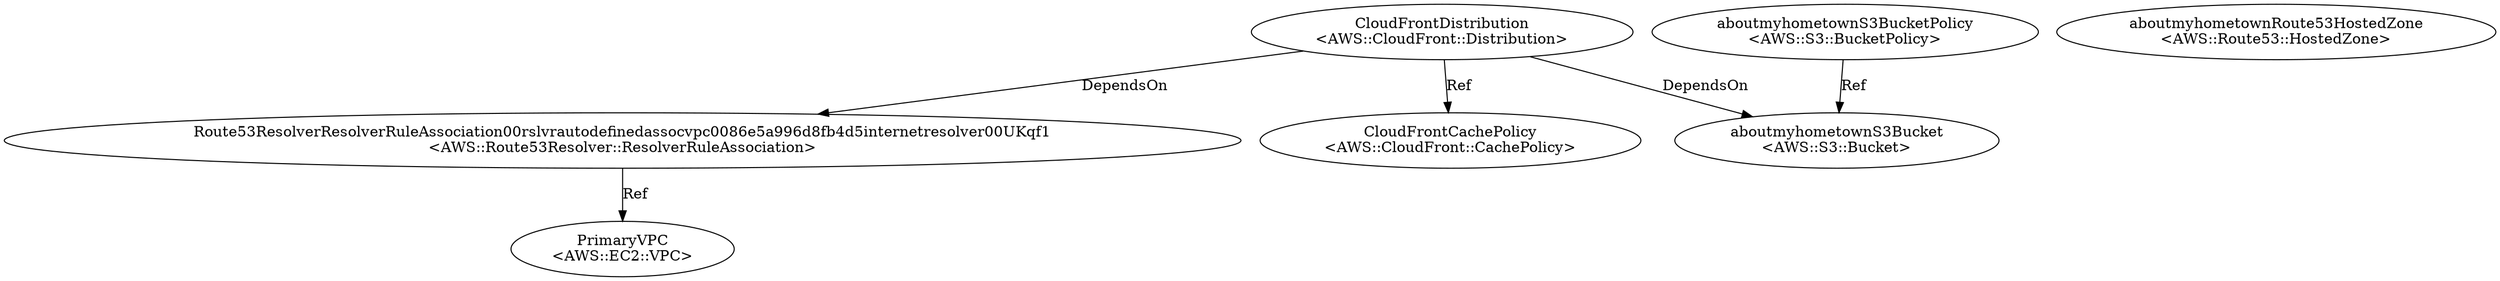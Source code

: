 digraph "template" {
CloudFrontDistribution [color=black, label="CloudFrontDistribution\n<AWS::CloudFront::Distribution>", shape=ellipse, type=Resource];
aboutmyhometownS3Bucket [color=black, label="aboutmyhometownS3Bucket\n<AWS::S3::Bucket>", shape=ellipse, type=Resource];
Route53ResolverResolverRuleAssociation00rslvrautodefinedassocvpc0086e5a996d8fb4d5internetresolver00UKqf1 [color=black, label="Route53ResolverResolverRuleAssociation00rslvrautodefinedassocvpc0086e5a996d8fb4d5internetresolver00UKqf1\n<AWS::Route53Resolver::ResolverRuleAssociation>", shape=ellipse, type=Resource];
CloudFrontCachePolicy [color=black, label="CloudFrontCachePolicy\n<AWS::CloudFront::CachePolicy>", shape=ellipse, type=Resource];
PrimaryVPC [color=black, label="PrimaryVPC\n<AWS::EC2::VPC>", shape=ellipse, type=Resource];
aboutmyhometownS3BucketPolicy [color=black, label="aboutmyhometownS3BucketPolicy\n<AWS::S3::BucketPolicy>", shape=ellipse, type=Resource];
aboutmyhometownRoute53HostedZone [color=black, label="aboutmyhometownRoute53HostedZone\n<AWS::Route53::HostedZone>", shape=ellipse, type=Resource];
CloudFrontDistribution -> aboutmyhometownS3Bucket  [color=black, key=0, label=DependsOn, source_paths="['DependsOn']"];
CloudFrontDistribution -> Route53ResolverResolverRuleAssociation00rslvrautodefinedassocvpc0086e5a996d8fb4d5internetresolver00UKqf1  [color=black, key=0, label=DependsOn, source_paths="['DependsOn']"];
CloudFrontDistribution -> CloudFrontCachePolicy  [color=black, key=0, label=Ref, source_paths="['Properties', 'DistributionConfig', 'DefaultCacheBehavior', 'CachePolicyId']"];
Route53ResolverResolverRuleAssociation00rslvrautodefinedassocvpc0086e5a996d8fb4d5internetresolver00UKqf1 -> PrimaryVPC  [color=black, key=0, label=Ref, source_paths="['Properties', 'VPCId']"];
aboutmyhometownS3BucketPolicy -> aboutmyhometownS3Bucket  [color=black, key=0, label=Ref, source_paths="['Properties', 'Bucket']"];
}
